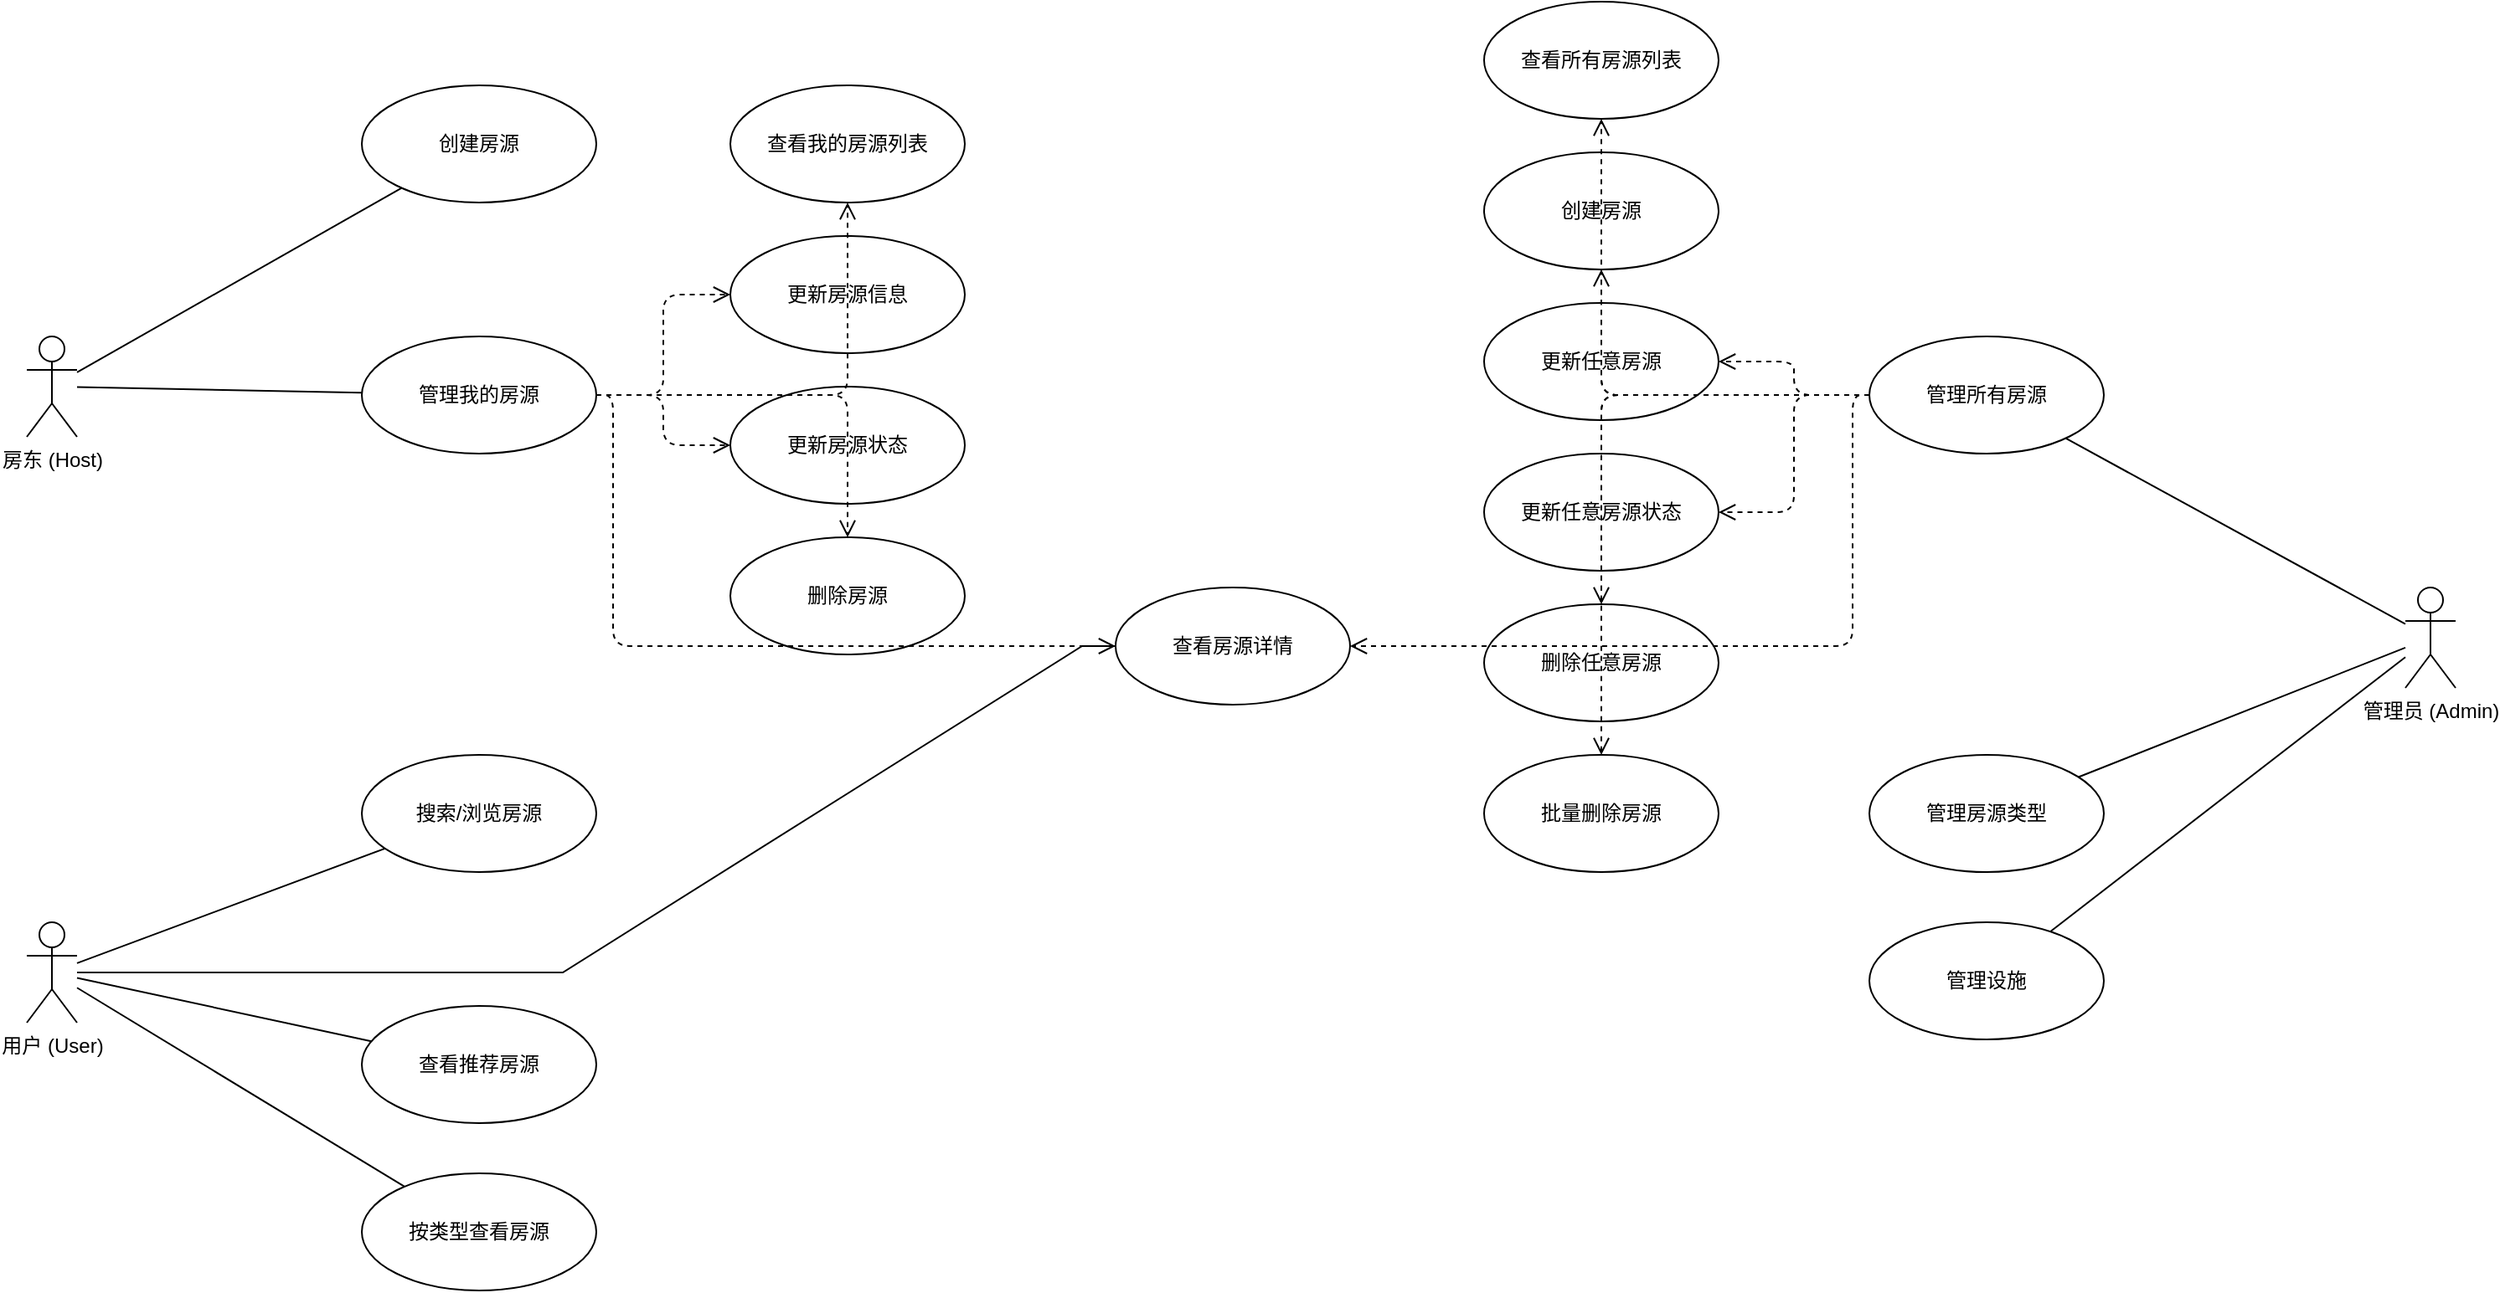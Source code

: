 <mxfile version="26.2.14">
  <diagram id="homestay_management_use_case" name="民宿管理用例图">
    <mxGraphModel dx="906" dy="458" grid="1" gridSize="10" guides="1" tooltips="1" connect="1" arrows="1" fold="1" page="1" pageScale="1" pageWidth="1654" pageHeight="1169" math="0" shadow="0">
      <root>
        <mxCell id="0" />
        <mxCell id="1" parent="0" />
        <mxCell id="actor-host" value="房东 (Host)" style="shape=umlActor;verticalLabelPosition=bottom;verticalAlign=top;html=1;outlineConnect=0;labelBackgroundColor=none;" parent="1" vertex="1">
          <mxGeometry x="80" y="350" width="30" height="60" as="geometry" />
        </mxCell>
        <mxCell id="actor-user" value="用户 (User)" style="shape=umlActor;verticalLabelPosition=bottom;verticalAlign=top;html=1;outlineConnect=0;labelBackgroundColor=none;" parent="1" vertex="1">
          <mxGeometry x="80" y="700" width="30" height="60" as="geometry" />
        </mxCell>
        <mxCell id="actor-admin" value="管理员 (Admin)" style="shape=umlActor;verticalLabelPosition=bottom;verticalAlign=top;html=1;outlineConnect=0;labelBackgroundColor=none;" parent="1" vertex="1">
          <mxGeometry x="1500" y="500" width="30" height="60" as="geometry" />
        </mxCell>
        <mxCell id="uc-user-view-details" value="查看房源详情" style="ellipse;whiteSpace=wrap;html=1;labelBackgroundColor=none;" parent="1" vertex="1">
          <mxGeometry x="730" y="500" width="140" height="70" as="geometry" />
        </mxCell>
        <mxCell id="uc-host-create" value="创建房源" style="ellipse;whiteSpace=wrap;html=1;labelBackgroundColor=none;" parent="1" vertex="1">
          <mxGeometry x="280" y="200" width="140" height="70" as="geometry" />
        </mxCell>
        <mxCell id="uc-host-manage" value="管理我的房源" style="ellipse;whiteSpace=wrap;html=1;labelBackgroundColor=none;" parent="1" vertex="1">
          <mxGeometry x="280" y="350" width="140" height="70" as="geometry" />
        </mxCell>
        <mxCell id="uc-host-view-list" value="查看我的房源列表" style="ellipse;whiteSpace=wrap;html=1;labelBackgroundColor=none;" parent="1" vertex="1">
          <mxGeometry x="500" y="200" width="140" height="70" as="geometry" />
        </mxCell>
        <mxCell id="uc-host-update" value="更新房源信息" style="ellipse;whiteSpace=wrap;html=1;labelBackgroundColor=none;" parent="1" vertex="1">
          <mxGeometry x="500" y="290" width="140" height="70" as="geometry" />
        </mxCell>
        <mxCell id="uc-host-update-status" value="更新房源状态" style="ellipse;whiteSpace=wrap;html=1;labelBackgroundColor=none;" parent="1" vertex="1">
          <mxGeometry x="500" y="380" width="140" height="70" as="geometry" />
        </mxCell>
        <mxCell id="uc-host-delete" value="删除房源" style="ellipse;whiteSpace=wrap;html=1;labelBackgroundColor=none;" parent="1" vertex="1">
          <mxGeometry x="500" y="470" width="140" height="70" as="geometry" />
        </mxCell>
        <mxCell id="uc-user-search" value="搜索/浏览房源" style="ellipse;whiteSpace=wrap;html=1;labelBackgroundColor=none;" parent="1" vertex="1">
          <mxGeometry x="280" y="600" width="140" height="70" as="geometry" />
        </mxCell>
        <mxCell id="uc-user-view-featured" value="查看推荐房源" style="ellipse;whiteSpace=wrap;html=1;labelBackgroundColor=none;" parent="1" vertex="1">
          <mxGeometry x="280" y="750" width="140" height="70" as="geometry" />
        </mxCell>
        <mxCell id="uc-user-view-type" value="按类型查看房源" style="ellipse;whiteSpace=wrap;html=1;labelBackgroundColor=none;" parent="1" vertex="1">
          <mxGeometry x="280" y="850" width="140" height="70" as="geometry" />
        </mxCell>
        <mxCell id="uc-admin-manage-all" value="管理所有房源" style="ellipse;whiteSpace=wrap;html=1;labelBackgroundColor=none;" parent="1" vertex="1">
          <mxGeometry x="1180" y="350" width="140" height="70" as="geometry" />
        </mxCell>
        <mxCell id="uc-admin-manage-types" value="管理房源类型" style="ellipse;whiteSpace=wrap;html=1;labelBackgroundColor=none;" parent="1" vertex="1">
          <mxGeometry x="1180" y="600" width="140" height="70" as="geometry" />
        </mxCell>
        <mxCell id="uc-admin-manage-amenities" value="管理设施" style="ellipse;whiteSpace=wrap;html=1;labelBackgroundColor=none;" parent="1" vertex="1">
          <mxGeometry x="1180" y="700" width="140" height="70" as="geometry" />
        </mxCell>
        <mxCell id="uc-admin-view-all-list" value="查看所有房源列表" style="ellipse;whiteSpace=wrap;html=1;labelBackgroundColor=none;" parent="1" vertex="1">
          <mxGeometry x="950" y="150" width="140" height="70" as="geometry" />
        </mxCell>
        <mxCell id="uc-admin-create" value="创建房源" style="ellipse;whiteSpace=wrap;html=1;labelBackgroundColor=none;" parent="1" vertex="1">
          <mxGeometry x="950" y="240" width="140" height="70" as="geometry" />
        </mxCell>
        <mxCell id="uc-admin-update-any" value="更新任意房源" style="ellipse;whiteSpace=wrap;html=1;labelBackgroundColor=none;" parent="1" vertex="1">
          <mxGeometry x="950" y="330" width="140" height="70" as="geometry" />
        </mxCell>
        <mxCell id="uc-admin-update-any-status" value="更新任意房源状态" style="ellipse;whiteSpace=wrap;html=1;labelBackgroundColor=none;" parent="1" vertex="1">
          <mxGeometry x="950" y="420" width="140" height="70" as="geometry" />
        </mxCell>
        <mxCell id="uc-admin-delete-any" value="删除任意房源" style="ellipse;whiteSpace=wrap;html=1;labelBackgroundColor=none;" parent="1" vertex="1">
          <mxGeometry x="950" y="510" width="140" height="70" as="geometry" />
        </mxCell>
        <mxCell id="uc-admin-delete-bulk" value="批量删除房源" style="ellipse;whiteSpace=wrap;html=1;labelBackgroundColor=none;" parent="1" vertex="1">
          <mxGeometry x="950" y="600" width="140" height="70" as="geometry" />
        </mxCell>
        <mxCell id="assoc-host-create" value="" style="endArrow=none;html=1;rounded=0;labelBackgroundColor=none;fontColor=default;" parent="1" source="actor-host" target="uc-host-create" edge="1">
          <mxGeometry width="50" height="50" relative="1" as="geometry">
            <mxPoint x="180" y="380" as="sourcePoint" />
            <mxPoint x="260" y="235" as="targetPoint" />
          </mxGeometry>
        </mxCell>
        <mxCell id="assoc-host-manage" value="" style="endArrow=none;html=1;rounded=0;labelBackgroundColor=none;fontColor=default;" parent="1" source="actor-host" target="uc-host-manage" edge="1">
          <mxGeometry width="50" height="50" relative="1" as="geometry">
            <mxPoint x="180" y="380" as="sourcePoint" />
            <mxPoint x="260" y="385" as="targetPoint" />
          </mxGeometry>
        </mxCell>
        <mxCell id="assoc-user-search" value="" style="endArrow=none;html=1;rounded=0;labelBackgroundColor=none;fontColor=default;" parent="1" source="actor-user" target="uc-user-search" edge="1">
          <mxGeometry width="50" height="50" relative="1" as="geometry">
            <mxPoint x="180" y="730" as="sourcePoint" />
            <mxPoint x="260" y="635" as="targetPoint" />
          </mxGeometry>
        </mxCell>
        <mxCell id="assoc-user-view-details" value="" style="endArrow=none;html=1;rounded=0;labelBackgroundColor=none;fontColor=default;" parent="1" source="actor-user" target="uc-user-view-details" edge="1">
          <mxGeometry width="50" height="50" relative="1" as="geometry">
            <mxPoint x="180" y="730" as="sourcePoint" />
            <mxPoint x="710" y="535" as="targetPoint" />
            <Array as="points">
              <mxPoint x="400" y="730" />
              <mxPoint x="710" y="535" />
            </Array>
          </mxGeometry>
        </mxCell>
        <mxCell id="assoc-user-view-featured" value="" style="endArrow=none;html=1;rounded=0;labelBackgroundColor=none;fontColor=default;" parent="1" source="actor-user" target="uc-user-view-featured" edge="1">
          <mxGeometry width="50" height="50" relative="1" as="geometry">
            <mxPoint x="180" y="730" as="sourcePoint" />
            <mxPoint x="260" y="785" as="targetPoint" />
          </mxGeometry>
        </mxCell>
        <mxCell id="assoc-user-view-type" value="" style="endArrow=none;html=1;rounded=0;labelBackgroundColor=none;fontColor=default;" parent="1" source="actor-user" target="uc-user-view-type" edge="1">
          <mxGeometry width="50" height="50" relative="1" as="geometry">
            <mxPoint x="180" y="730" as="sourcePoint" />
            <mxPoint x="260" y="885" as="targetPoint" />
          </mxGeometry>
        </mxCell>
        <mxCell id="assoc-admin-manage-all" value="" style="endArrow=none;html=1;rounded=0;labelBackgroundColor=none;fontColor=default;" parent="1" source="actor-admin" target="uc-admin-manage-all" edge="1">
          <mxGeometry width="50" height="50" relative="1" as="geometry">
            <mxPoint x="1400" y="530" as="sourcePoint" />
            <mxPoint x="1340" y="385" as="targetPoint" />
          </mxGeometry>
        </mxCell>
        <mxCell id="assoc-admin-manage-types" value="" style="endArrow=none;html=1;rounded=0;labelBackgroundColor=none;fontColor=default;" parent="1" source="actor-admin" target="uc-admin-manage-types" edge="1">
          <mxGeometry width="50" height="50" relative="1" as="geometry">
            <mxPoint x="1400" y="530" as="sourcePoint" />
            <mxPoint x="1340" y="635" as="targetPoint" />
          </mxGeometry>
        </mxCell>
        <mxCell id="assoc-admin-manage-amenities" value="" style="endArrow=none;html=1;rounded=0;labelBackgroundColor=none;fontColor=default;" parent="1" source="actor-admin" target="uc-admin-manage-amenities" edge="1">
          <mxGeometry width="50" height="50" relative="1" as="geometry">
            <mxPoint x="1400" y="530" as="sourcePoint" />
            <mxPoint x="1340" y="735" as="targetPoint" />
          </mxGeometry>
        </mxCell>
        <mxCell id="include-host-manage-view" value="" style="edgeStyle=orthogonalEdgeStyle;html=1;align=left;verticalAlign=bottom;endArrow=open;endSize=8;dashed=1;labelBackgroundColor=none;fontColor=default;" parent="1" source="uc-host-manage" target="uc-host-view-list" edge="1">
          <mxGeometry relative="1" as="geometry" />
        </mxCell>
        <mxCell id="include-host-manage-details" value="" style="edgeStyle=orthogonalEdgeStyle;html=1;align=left;verticalAlign=bottom;endArrow=open;endSize=8;dashed=1;labelBackgroundColor=none;fontColor=default;" parent="1" source="uc-host-manage" target="uc-user-view-details" edge="1">
          <mxGeometry relative="1" as="geometry">
            <mxPoint x="430" y="385" as="sourcePoint" />
            <mxPoint x="710" y="535" as="targetPoint" />
            <Array as="points">
              <mxPoint x="430" y="535" />
            </Array>
          </mxGeometry>
        </mxCell>
        <mxCell id="include-host-manage-update" value="" style="edgeStyle=orthogonalEdgeStyle;html=1;align=left;verticalAlign=bottom;endArrow=open;endSize=8;dashed=1;labelBackgroundColor=none;fontColor=default;" parent="1" source="uc-host-manage" target="uc-host-update" edge="1">
          <mxGeometry relative="1" as="geometry" />
        </mxCell>
        <mxCell id="include-host-manage-status" value="" style="edgeStyle=orthogonalEdgeStyle;html=1;align=left;verticalAlign=bottom;endArrow=open;endSize=8;dashed=1;labelBackgroundColor=none;fontColor=default;" parent="1" source="uc-host-manage" target="uc-host-update-status" edge="1">
          <mxGeometry relative="1" as="geometry" />
        </mxCell>
        <mxCell id="include-host-manage-delete" value="" style="edgeStyle=orthogonalEdgeStyle;html=1;align=left;verticalAlign=bottom;endArrow=open;endSize=8;dashed=1;labelBackgroundColor=none;fontColor=default;" parent="1" source="uc-host-manage" target="uc-host-delete" edge="1">
          <mxGeometry relative="1" as="geometry" />
        </mxCell>
        <mxCell id="include-admin-manage-view-all" value="" style="edgeStyle=orthogonalEdgeStyle;html=1;align=left;verticalAlign=bottom;endArrow=open;endSize=8;dashed=1;labelBackgroundColor=none;fontColor=default;" parent="1" source="uc-admin-manage-all" target="uc-admin-view-all-list" edge="1">
          <mxGeometry relative="1" as="geometry" />
        </mxCell>
        <mxCell id="include-admin-manage-details" value="" style="edgeStyle=orthogonalEdgeStyle;html=1;align=left;verticalAlign=bottom;endArrow=open;endSize=8;dashed=1;labelBackgroundColor=none;fontColor=default;" parent="1" source="uc-admin-manage-all" target="uc-user-view-details" edge="1">
          <mxGeometry relative="1" as="geometry">
            <mxPoint x="1170" y="385" as="sourcePoint" />
            <mxPoint x="890" y="535" as="targetPoint" />
            <Array as="points">
              <mxPoint x="1170" y="535" />
            </Array>
          </mxGeometry>
        </mxCell>
        <mxCell id="include-admin-manage-create" value="" style="edgeStyle=orthogonalEdgeStyle;html=1;align=left;verticalAlign=bottom;endArrow=open;endSize=8;dashed=1;labelBackgroundColor=none;fontColor=default;" parent="1" source="uc-admin-manage-all" target="uc-admin-create" edge="1">
          <mxGeometry relative="1" as="geometry" />
        </mxCell>
        <mxCell id="include-admin-manage-update" value="" style="edgeStyle=orthogonalEdgeStyle;html=1;align=left;verticalAlign=bottom;endArrow=open;endSize=8;dashed=1;labelBackgroundColor=none;fontColor=default;" parent="1" source="uc-admin-manage-all" target="uc-admin-update-any" edge="1">
          <mxGeometry relative="1" as="geometry" />
        </mxCell>
        <mxCell id="include-admin-manage-status" value="" style="edgeStyle=orthogonalEdgeStyle;html=1;align=left;verticalAlign=bottom;endArrow=open;endSize=8;dashed=1;labelBackgroundColor=none;fontColor=default;" parent="1" source="uc-admin-manage-all" target="uc-admin-update-any-status" edge="1">
          <mxGeometry relative="1" as="geometry" />
        </mxCell>
        <mxCell id="include-admin-manage-delete" value="" style="edgeStyle=orthogonalEdgeStyle;html=1;align=left;verticalAlign=bottom;endArrow=open;endSize=8;dashed=1;labelBackgroundColor=none;fontColor=default;" parent="1" source="uc-admin-manage-all" target="uc-admin-delete-any" edge="1">
          <mxGeometry relative="1" as="geometry" />
        </mxCell>
        <mxCell id="include-admin-manage-bulkdel" value="" style="edgeStyle=orthogonalEdgeStyle;html=1;align=left;verticalAlign=bottom;endArrow=open;endSize=8;dashed=1;labelBackgroundColor=none;fontColor=default;" parent="1" source="uc-admin-manage-all" target="uc-admin-delete-bulk" edge="1">
          <mxGeometry relative="1" as="geometry" />
        </mxCell>
      </root>
    </mxGraphModel>
  </diagram>
</mxfile>

